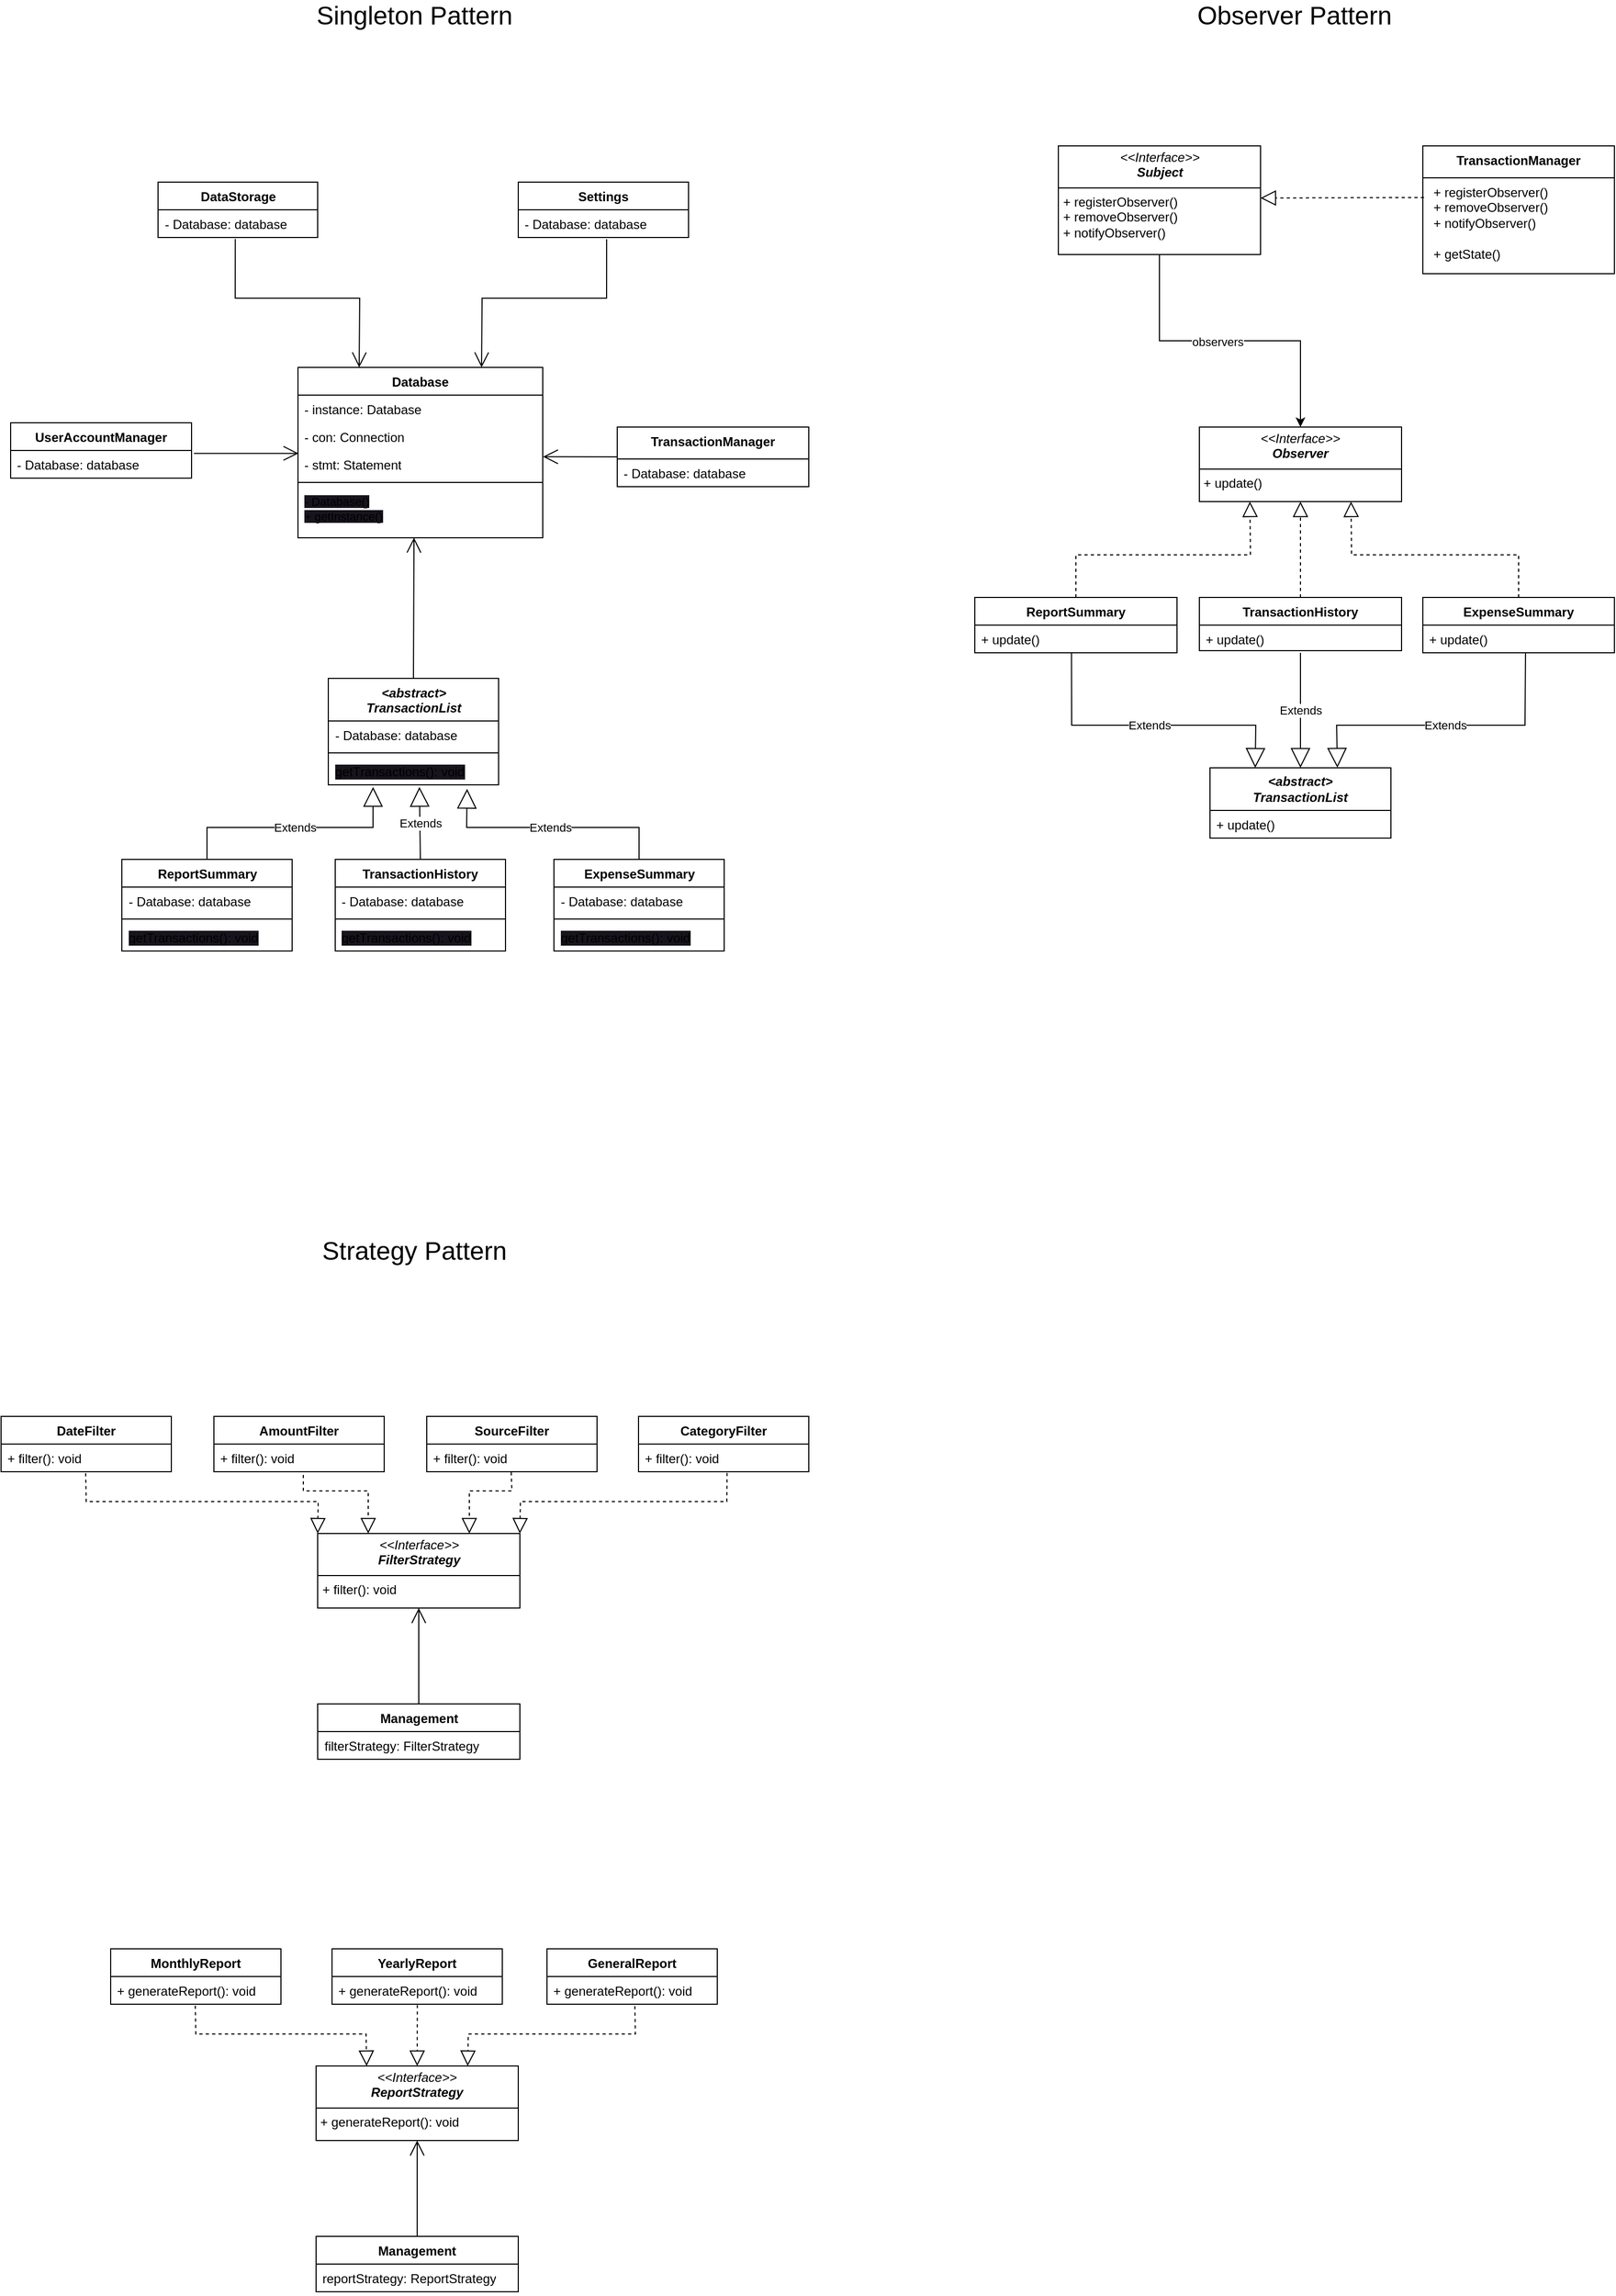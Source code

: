 <mxfile version="25.0.2">
  <diagram name="Seite-1" id="cXUFQEeaW59fj23Ln96j">
    <mxGraphModel dx="-2626" dy="2100" grid="1" gridSize="10" guides="1" tooltips="1" connect="1" arrows="1" fold="1" page="1" pageScale="1" pageWidth="827" pageHeight="1169" math="0" shadow="0">
      <root>
        <mxCell id="0" />
        <mxCell id="1" parent="0" />
        <mxCell id="AUVV40zPMTTCpE6o2sGs-95" value="&lt;font style=&quot;font-size: 24px;&quot;&gt;Singleton Pattern&lt;/font&gt;" style="text;html=1;align=center;verticalAlign=middle;whiteSpace=wrap;rounded=0;" parent="1" vertex="1">
          <mxGeometry x="4433" y="-1150" width="231" height="30" as="geometry" />
        </mxCell>
        <mxCell id="w5f9wXGznIVUlc2JoBGe-2" value="&lt;font style=&quot;font-size: 24px;&quot;&gt;Observer Pattern&lt;/font&gt;" style="text;html=1;align=center;verticalAlign=middle;whiteSpace=wrap;rounded=0;" parent="1" vertex="1">
          <mxGeometry x="5260" y="-1150" width="231" height="30" as="geometry" />
        </mxCell>
        <mxCell id="w5f9wXGznIVUlc2JoBGe-7" value="&lt;p style=&quot;margin:0px;margin-top:4px;text-align:center;&quot;&gt;&lt;i&gt;&amp;lt;&amp;lt;Interface&amp;gt;&amp;gt;&lt;br&gt;&lt;b&gt;Observer&lt;/b&gt;&lt;/i&gt;&lt;/p&gt;&lt;hr size=&quot;1&quot; style=&quot;border-style:solid;&quot;&gt;&lt;p style=&quot;margin:0px;margin-left:4px;&quot;&gt;+ update()&lt;/p&gt;" style="verticalAlign=top;align=left;overflow=fill;html=1;whiteSpace=wrap;" parent="1" vertex="1">
          <mxGeometry x="5286" y="-749" width="190" height="70" as="geometry" />
        </mxCell>
        <mxCell id="w5f9wXGznIVUlc2JoBGe-69" style="edgeStyle=orthogonalEdgeStyle;rounded=0;orthogonalLoop=1;jettySize=auto;html=1;exitX=0.5;exitY=1;exitDx=0;exitDy=0;entryX=0.5;entryY=0;entryDx=0;entryDy=0;" parent="1" source="w5f9wXGznIVUlc2JoBGe-47" target="w5f9wXGznIVUlc2JoBGe-7" edge="1">
          <mxGeometry relative="1" as="geometry" />
        </mxCell>
        <mxCell id="w5f9wXGznIVUlc2JoBGe-70" value="observers" style="edgeLabel;html=1;align=center;verticalAlign=middle;resizable=0;points=[];" parent="w5f9wXGznIVUlc2JoBGe-69" vertex="1" connectable="0">
          <mxGeometry x="-0.079" y="-1" relative="1" as="geometry">
            <mxPoint as="offset" />
          </mxGeometry>
        </mxCell>
        <mxCell id="w5f9wXGznIVUlc2JoBGe-47" value="&lt;p style=&quot;margin:0px;margin-top:4px;text-align:center;&quot;&gt;&lt;i&gt;&amp;lt;&amp;lt;Interface&amp;gt;&amp;gt;&lt;br&gt;&lt;b&gt;Subject&lt;/b&gt;&lt;/i&gt;&lt;/p&gt;&lt;hr size=&quot;1&quot; style=&quot;border-style:solid;&quot;&gt;&lt;p style=&quot;margin:0px;margin-left:4px;&quot;&gt;+ registerObserver()&lt;/p&gt;&lt;p style=&quot;margin:0px;margin-left:4px;&quot;&gt;+ removeObserver()&lt;br&gt;&lt;/p&gt;&lt;p style=&quot;margin:0px;margin-left:4px;&quot;&gt;+ notifyObserver()&lt;br&gt;&lt;/p&gt;" style="verticalAlign=top;align=left;overflow=fill;html=1;whiteSpace=wrap;" parent="1" vertex="1">
          <mxGeometry x="5153.5" y="-1013" width="190" height="102" as="geometry" />
        </mxCell>
        <mxCell id="w5f9wXGznIVUlc2JoBGe-63" value="" style="endArrow=block;dashed=1;endFill=0;endSize=12;html=1;rounded=0;exitX=0.006;exitY=0.205;exitDx=0;exitDy=0;entryX=1;entryY=0.48;entryDx=0;entryDy=0;entryPerimeter=0;exitPerimeter=0;" parent="1" source="Cl8pB7wFlJ_iIsilF900-65" target="w5f9wXGznIVUlc2JoBGe-47" edge="1">
          <mxGeometry width="160" relative="1" as="geometry">
            <mxPoint x="5475" y="-964" as="sourcePoint" />
            <mxPoint x="5603.5" y="-1131" as="targetPoint" />
          </mxGeometry>
        </mxCell>
        <mxCell id="Cl8pB7wFlJ_iIsilF900-1" value="Database" style="swimlane;fontStyle=1;align=center;verticalAlign=top;childLayout=stackLayout;horizontal=1;startSize=26;horizontalStack=0;resizeParent=1;resizeParentMax=0;resizeLast=0;collapsible=1;marginBottom=0;whiteSpace=wrap;html=1;" parent="1" vertex="1">
          <mxGeometry x="4439" y="-805" width="230" height="160" as="geometry" />
        </mxCell>
        <mxCell id="Cl8pB7wFlJ_iIsilF900-2" value="- instance: Database" style="text;strokeColor=none;fillColor=none;align=left;verticalAlign=top;spacingLeft=4;spacingRight=4;overflow=hidden;rotatable=0;points=[[0,0.5],[1,0.5]];portConstraint=eastwest;whiteSpace=wrap;html=1;" parent="Cl8pB7wFlJ_iIsilF900-1" vertex="1">
          <mxGeometry y="26" width="230" height="26" as="geometry" />
        </mxCell>
        <mxCell id="Cl8pB7wFlJ_iIsilF900-3" value="- con: Connection" style="text;strokeColor=none;fillColor=none;align=left;verticalAlign=top;spacingLeft=4;spacingRight=4;overflow=hidden;rotatable=0;points=[[0,0.5],[1,0.5]];portConstraint=eastwest;whiteSpace=wrap;html=1;" parent="Cl8pB7wFlJ_iIsilF900-1" vertex="1">
          <mxGeometry y="52" width="230" height="26" as="geometry" />
        </mxCell>
        <mxCell id="Cl8pB7wFlJ_iIsilF900-4" value="- stmt: Statement" style="text;strokeColor=none;fillColor=none;align=left;verticalAlign=top;spacingLeft=4;spacingRight=4;overflow=hidden;rotatable=0;points=[[0,0.5],[1,0.5]];portConstraint=eastwest;whiteSpace=wrap;html=1;" parent="Cl8pB7wFlJ_iIsilF900-1" vertex="1">
          <mxGeometry y="78" width="230" height="26" as="geometry" />
        </mxCell>
        <mxCell id="Cl8pB7wFlJ_iIsilF900-5" value="" style="line;strokeWidth=1;fillColor=none;align=left;verticalAlign=middle;spacingTop=-1;spacingLeft=3;spacingRight=3;rotatable=0;labelPosition=right;points=[];portConstraint=eastwest;strokeColor=inherit;" parent="Cl8pB7wFlJ_iIsilF900-1" vertex="1">
          <mxGeometry y="104" width="230" height="8" as="geometry" />
        </mxCell>
        <mxCell id="Cl8pB7wFlJ_iIsilF900-6" value="&lt;div&gt;&lt;span style=&quot;font-size: 11px; text-align: center; text-wrap: nowrap; background-color: rgb(24, 20, 29);&quot;&gt;- Database()&lt;/span&gt;&lt;/div&gt;&lt;div&gt;&lt;span style=&quot;font-size: 11px; text-align: center; text-wrap: nowrap; background-color: rgb(24, 20, 29);&quot;&gt;+ getInstance()&lt;/span&gt;&lt;/div&gt;" style="text;strokeColor=none;fillColor=none;align=left;verticalAlign=top;spacingLeft=4;spacingRight=4;overflow=hidden;rotatable=0;points=[[0,0.5],[1,0.5]];portConstraint=eastwest;whiteSpace=wrap;html=1;" parent="Cl8pB7wFlJ_iIsilF900-1" vertex="1">
          <mxGeometry y="112" width="230" height="48" as="geometry" />
        </mxCell>
        <mxCell id="Cl8pB7wFlJ_iIsilF900-7" value="UserAccountManager" style="swimlane;fontStyle=1;align=center;verticalAlign=top;childLayout=stackLayout;horizontal=1;startSize=26;horizontalStack=0;resizeParent=1;resizeParentMax=0;resizeLast=0;collapsible=1;marginBottom=0;whiteSpace=wrap;html=1;" parent="1" vertex="1">
          <mxGeometry x="4169" y="-753" width="170" height="52" as="geometry" />
        </mxCell>
        <mxCell id="Cl8pB7wFlJ_iIsilF900-43" value="- Database: database" style="text;strokeColor=none;fillColor=none;align=left;verticalAlign=top;spacingLeft=4;spacingRight=4;overflow=hidden;rotatable=0;points=[[0,0.5],[1,0.5]];portConstraint=eastwest;whiteSpace=wrap;html=1;" parent="Cl8pB7wFlJ_iIsilF900-7" vertex="1">
          <mxGeometry y="26" width="170" height="26" as="geometry" />
        </mxCell>
        <mxCell id="Cl8pB7wFlJ_iIsilF900-17" value="Settings" style="swimlane;fontStyle=1;align=center;verticalAlign=top;childLayout=stackLayout;horizontal=1;startSize=26;horizontalStack=0;resizeParent=1;resizeParentMax=0;resizeLast=0;collapsible=1;marginBottom=0;whiteSpace=wrap;html=1;" parent="1" vertex="1">
          <mxGeometry x="4646" y="-979" width="160" height="52" as="geometry" />
        </mxCell>
        <mxCell id="Cl8pB7wFlJ_iIsilF900-45" value="- Database: database" style="text;strokeColor=none;fillColor=none;align=left;verticalAlign=top;spacingLeft=4;spacingRight=4;overflow=hidden;rotatable=0;points=[[0,0.5],[1,0.5]];portConstraint=eastwest;whiteSpace=wrap;html=1;" parent="Cl8pB7wFlJ_iIsilF900-17" vertex="1">
          <mxGeometry y="26" width="160" height="26" as="geometry" />
        </mxCell>
        <mxCell id="Cl8pB7wFlJ_iIsilF900-22" value="DataStorage" style="swimlane;fontStyle=1;align=center;verticalAlign=top;childLayout=stackLayout;horizontal=1;startSize=26;horizontalStack=0;resizeParent=1;resizeParentMax=0;resizeLast=0;collapsible=1;marginBottom=0;whiteSpace=wrap;html=1;" parent="1" vertex="1">
          <mxGeometry x="4307.5" y="-979" width="150" height="52" as="geometry" />
        </mxCell>
        <mxCell id="Cl8pB7wFlJ_iIsilF900-44" value="- Database: database" style="text;strokeColor=none;fillColor=none;align=left;verticalAlign=top;spacingLeft=4;spacingRight=4;overflow=hidden;rotatable=0;points=[[0,0.5],[1,0.5]];portConstraint=eastwest;whiteSpace=wrap;html=1;" parent="Cl8pB7wFlJ_iIsilF900-22" vertex="1">
          <mxGeometry y="26" width="150" height="26" as="geometry" />
        </mxCell>
        <mxCell id="Cl8pB7wFlJ_iIsilF900-27" value="&lt;div&gt;&lt;span style=&quot;background-color: initial;&quot;&gt;TransactionManager&lt;/span&gt;&lt;br&gt;&lt;/div&gt;" style="swimlane;fontStyle=1;align=center;verticalAlign=top;childLayout=stackLayout;horizontal=1;startSize=30;horizontalStack=0;resizeParent=1;resizeParentMax=0;resizeLast=0;collapsible=1;marginBottom=0;whiteSpace=wrap;html=1;" parent="1" vertex="1">
          <mxGeometry x="4739" y="-749" width="180" height="56" as="geometry" />
        </mxCell>
        <mxCell id="Cl8pB7wFlJ_iIsilF900-42" value="- Database: database" style="text;strokeColor=none;fillColor=none;align=left;verticalAlign=top;spacingLeft=4;spacingRight=4;overflow=hidden;rotatable=0;points=[[0,0.5],[1,0.5]];portConstraint=eastwest;whiteSpace=wrap;html=1;" parent="Cl8pB7wFlJ_iIsilF900-27" vertex="1">
          <mxGeometry y="30" width="180" height="26" as="geometry" />
        </mxCell>
        <mxCell id="Cl8pB7wFlJ_iIsilF900-47" value="" style="endArrow=open;endFill=1;endSize=12;html=1;rounded=0;entryX=0.25;entryY=0;entryDx=0;entryDy=0;exitX=0.484;exitY=1.051;exitDx=0;exitDy=0;exitPerimeter=0;" parent="1" source="Cl8pB7wFlJ_iIsilF900-44" target="Cl8pB7wFlJ_iIsilF900-1" edge="1">
          <mxGeometry width="160" relative="1" as="geometry">
            <mxPoint x="4380" y="-920" as="sourcePoint" />
            <mxPoint x="4875" y="-715" as="targetPoint" />
            <Array as="points">
              <mxPoint x="4380" y="-870" />
              <mxPoint x="4497" y="-870" />
            </Array>
          </mxGeometry>
        </mxCell>
        <mxCell id="Cl8pB7wFlJ_iIsilF900-48" value="" style="endArrow=open;endFill=1;endSize=12;html=1;rounded=0;entryX=0.75;entryY=0;entryDx=0;entryDy=0;exitX=0.519;exitY=1.064;exitDx=0;exitDy=0;exitPerimeter=0;" parent="1" source="Cl8pB7wFlJ_iIsilF900-45" target="Cl8pB7wFlJ_iIsilF900-1" edge="1">
          <mxGeometry width="160" relative="1" as="geometry">
            <mxPoint x="4730" y="-910" as="sourcePoint" />
            <mxPoint x="4775" y="-815" as="targetPoint" />
            <Array as="points">
              <mxPoint x="4729" y="-870" />
              <mxPoint x="4612" y="-870" />
            </Array>
          </mxGeometry>
        </mxCell>
        <mxCell id="Cl8pB7wFlJ_iIsilF900-49" value="" style="endArrow=open;endFill=1;endSize=12;html=1;rounded=0;exitX=1.013;exitY=0.104;exitDx=0;exitDy=0;entryX=0.002;entryY=0.104;entryDx=0;entryDy=0;entryPerimeter=0;exitPerimeter=0;" parent="1" source="Cl8pB7wFlJ_iIsilF900-43" target="Cl8pB7wFlJ_iIsilF900-4" edge="1">
          <mxGeometry width="160" relative="1" as="geometry">
            <mxPoint x="4342.23" y="-687.33" as="sourcePoint" />
            <mxPoint x="4705" y="-615" as="targetPoint" />
          </mxGeometry>
        </mxCell>
        <mxCell id="Cl8pB7wFlJ_iIsilF900-50" value="" style="endArrow=open;endFill=1;endSize=12;html=1;rounded=0;exitX=0;exitY=0.5;exitDx=0;exitDy=0;entryX=1.001;entryY=0.226;entryDx=0;entryDy=0;entryPerimeter=0;" parent="1" source="Cl8pB7wFlJ_iIsilF900-27" target="Cl8pB7wFlJ_iIsilF900-4" edge="1">
          <mxGeometry width="160" relative="1" as="geometry">
            <mxPoint x="4745" y="-684.0" as="sourcePoint" />
            <mxPoint x="4685" y="-665" as="targetPoint" />
          </mxGeometry>
        </mxCell>
        <mxCell id="Cl8pB7wFlJ_iIsilF900-51" value="" style="endArrow=open;endFill=1;endSize=12;html=1;rounded=0;exitX=0.5;exitY=0;exitDx=0;exitDy=0;entryX=0.474;entryY=0.997;entryDx=0;entryDy=0;entryPerimeter=0;" parent="1" source="Cl8pB7wFlJ_iIsilF900-99" target="Cl8pB7wFlJ_iIsilF900-6" edge="1">
          <mxGeometry width="160" relative="1" as="geometry">
            <mxPoint x="4544" y="-393" as="sourcePoint" />
            <mxPoint x="4559" y="-493" as="targetPoint" />
          </mxGeometry>
        </mxCell>
        <mxCell id="Cl8pB7wFlJ_iIsilF900-52" value="&lt;div&gt;&lt;span style=&quot;background-color: initial;&quot;&gt;TransactionManager&lt;/span&gt;&lt;br&gt;&lt;/div&gt;" style="swimlane;fontStyle=1;align=center;verticalAlign=top;childLayout=stackLayout;horizontal=1;startSize=30;horizontalStack=0;resizeParent=1;resizeParentMax=0;resizeLast=0;collapsible=1;marginBottom=0;whiteSpace=wrap;html=1;" parent="1" vertex="1">
          <mxGeometry x="5496" y="-1013" width="180" height="120" as="geometry" />
        </mxCell>
        <mxCell id="Cl8pB7wFlJ_iIsilF900-65" value="&lt;p style=&quot;margin: 0px 0px 0px 4px;&quot;&gt;+ registerObserver()&lt;/p&gt;&lt;p style=&quot;margin: 0px 0px 0px 4px;&quot;&gt;+ removeObserver()&lt;br&gt;&lt;/p&gt;&lt;p style=&quot;margin: 0px 0px 0px 4px;&quot;&gt;+ notifyObserver()&lt;/p&gt;&lt;p style=&quot;margin: 0px 0px 0px 4px;&quot;&gt;&lt;br&gt;&lt;/p&gt;&lt;p style=&quot;margin: 0px 0px 0px 4px;&quot;&gt;+ getState()&lt;br&gt;&lt;/p&gt;" style="text;strokeColor=none;fillColor=none;align=left;verticalAlign=top;spacingLeft=4;spacingRight=4;overflow=hidden;rotatable=0;points=[[0,0.5],[1,0.5]];portConstraint=eastwest;whiteSpace=wrap;html=1;" parent="Cl8pB7wFlJ_iIsilF900-52" vertex="1">
          <mxGeometry y="30" width="180" height="90" as="geometry" />
        </mxCell>
        <mxCell id="Cl8pB7wFlJ_iIsilF900-79" value="ExpenseSummary" style="swimlane;fontStyle=1;align=center;verticalAlign=top;childLayout=stackLayout;horizontal=1;startSize=26;horizontalStack=0;resizeParent=1;resizeParentMax=0;resizeLast=0;collapsible=1;marginBottom=0;whiteSpace=wrap;html=1;" parent="1" vertex="1">
          <mxGeometry x="5496" y="-589" width="180" height="52" as="geometry" />
        </mxCell>
        <mxCell id="Cl8pB7wFlJ_iIsilF900-80" value="+ update()" style="text;strokeColor=none;fillColor=none;align=left;verticalAlign=top;spacingLeft=4;spacingRight=4;overflow=hidden;rotatable=0;points=[[0,0.5],[1,0.5]];portConstraint=eastwest;whiteSpace=wrap;html=1;" parent="Cl8pB7wFlJ_iIsilF900-79" vertex="1">
          <mxGeometry y="26" width="180" height="26" as="geometry" />
        </mxCell>
        <mxCell id="Cl8pB7wFlJ_iIsilF900-83" value="TransactionHistory" style="swimlane;fontStyle=1;align=center;verticalAlign=top;childLayout=stackLayout;horizontal=1;startSize=26;horizontalStack=0;resizeParent=1;resizeParentMax=0;resizeLast=0;collapsible=1;marginBottom=0;whiteSpace=wrap;html=1;" parent="1" vertex="1">
          <mxGeometry x="5286" y="-589" width="190" height="50" as="geometry" />
        </mxCell>
        <mxCell id="Cl8pB7wFlJ_iIsilF900-84" value="+ update()" style="text;strokeColor=none;fillColor=none;align=left;verticalAlign=top;spacingLeft=4;spacingRight=4;overflow=hidden;rotatable=0;points=[[0,0.5],[1,0.5]];portConstraint=eastwest;whiteSpace=wrap;html=1;" parent="Cl8pB7wFlJ_iIsilF900-83" vertex="1">
          <mxGeometry y="26" width="190" height="24" as="geometry" />
        </mxCell>
        <mxCell id="Cl8pB7wFlJ_iIsilF900-85" value="ReportSummary" style="swimlane;fontStyle=1;align=center;verticalAlign=top;childLayout=stackLayout;horizontal=1;startSize=26;horizontalStack=0;resizeParent=1;resizeParentMax=0;resizeLast=0;collapsible=1;marginBottom=0;whiteSpace=wrap;html=1;" parent="1" vertex="1">
          <mxGeometry x="5075" y="-589" width="190" height="52" as="geometry" />
        </mxCell>
        <mxCell id="Cl8pB7wFlJ_iIsilF900-86" value="+ update()" style="text;strokeColor=none;fillColor=none;align=left;verticalAlign=top;spacingLeft=4;spacingRight=4;overflow=hidden;rotatable=0;points=[[0,0.5],[1,0.5]];portConstraint=eastwest;whiteSpace=wrap;html=1;" parent="Cl8pB7wFlJ_iIsilF900-85" vertex="1">
          <mxGeometry y="26" width="190" height="26" as="geometry" />
        </mxCell>
        <mxCell id="Cl8pB7wFlJ_iIsilF900-90" value="" style="endArrow=block;dashed=1;endFill=0;endSize=12;html=1;rounded=0;exitX=0.5;exitY=0;exitDx=0;exitDy=0;entryX=0.25;entryY=1;entryDx=0;entryDy=0;" parent="1" source="Cl8pB7wFlJ_iIsilF900-85" target="w5f9wXGznIVUlc2JoBGe-7" edge="1">
          <mxGeometry width="160" relative="1" as="geometry">
            <mxPoint x="5385" y="-619" as="sourcePoint" />
            <mxPoint x="5545" y="-619" as="targetPoint" />
            <Array as="points">
              <mxPoint x="5170" y="-629" />
              <mxPoint x="5334" y="-629" />
            </Array>
          </mxGeometry>
        </mxCell>
        <mxCell id="Cl8pB7wFlJ_iIsilF900-91" value="" style="endArrow=block;dashed=1;endFill=0;endSize=12;html=1;rounded=0;exitX=0.5;exitY=0;exitDx=0;exitDy=0;entryX=0.5;entryY=1;entryDx=0;entryDy=0;" parent="1" source="Cl8pB7wFlJ_iIsilF900-83" target="w5f9wXGznIVUlc2JoBGe-7" edge="1">
          <mxGeometry width="160" relative="1" as="geometry">
            <mxPoint x="5385" y="-619" as="sourcePoint" />
            <mxPoint x="5545" y="-619" as="targetPoint" />
          </mxGeometry>
        </mxCell>
        <mxCell id="Cl8pB7wFlJ_iIsilF900-92" value="" style="endArrow=block;dashed=1;endFill=0;endSize=12;html=1;rounded=0;entryX=0.75;entryY=1;entryDx=0;entryDy=0;exitX=0.5;exitY=0;exitDx=0;exitDy=0;" parent="1" source="Cl8pB7wFlJ_iIsilF900-79" target="w5f9wXGznIVUlc2JoBGe-7" edge="1">
          <mxGeometry width="160" relative="1" as="geometry">
            <mxPoint x="5385" y="-619" as="sourcePoint" />
            <mxPoint x="5545" y="-619" as="targetPoint" />
            <Array as="points">
              <mxPoint x="5586" y="-629" />
              <mxPoint x="5429" y="-629" />
            </Array>
          </mxGeometry>
        </mxCell>
        <mxCell id="Cl8pB7wFlJ_iIsilF900-93" value="&lt;i&gt;&lt;b&gt;&amp;lt;abstract&amp;gt;&lt;/b&gt;&lt;/i&gt;&lt;div&gt;&lt;i&gt;&lt;b&gt;TransactionList&lt;/b&gt;&lt;/i&gt;&lt;/div&gt;" style="swimlane;fontStyle=0;childLayout=stackLayout;horizontal=1;startSize=40;fillColor=none;horizontalStack=0;resizeParent=1;resizeParentMax=0;resizeLast=0;collapsible=1;marginBottom=0;whiteSpace=wrap;html=1;" parent="1" vertex="1">
          <mxGeometry x="5296" y="-429" width="170" height="66" as="geometry" />
        </mxCell>
        <mxCell id="Cl8pB7wFlJ_iIsilF900-95" value="+ update()" style="text;strokeColor=none;fillColor=none;align=left;verticalAlign=top;spacingLeft=4;spacingRight=4;overflow=hidden;rotatable=0;points=[[0,0.5],[1,0.5]];portConstraint=eastwest;whiteSpace=wrap;html=1;" parent="Cl8pB7wFlJ_iIsilF900-93" vertex="1">
          <mxGeometry y="40" width="170" height="26" as="geometry" />
        </mxCell>
        <mxCell id="Cl8pB7wFlJ_iIsilF900-96" value="Extends" style="endArrow=block;endSize=16;endFill=0;html=1;rounded=0;exitX=0.478;exitY=1.013;exitDx=0;exitDy=0;exitPerimeter=0;entryX=0.25;entryY=0;entryDx=0;entryDy=0;" parent="1" source="Cl8pB7wFlJ_iIsilF900-86" target="Cl8pB7wFlJ_iIsilF900-93" edge="1">
          <mxGeometry width="160" relative="1" as="geometry">
            <mxPoint x="5385" y="-619" as="sourcePoint" />
            <mxPoint x="5545" y="-619" as="targetPoint" />
            <Array as="points">
              <mxPoint x="5166" y="-469" />
              <mxPoint x="5339" y="-469" />
            </Array>
          </mxGeometry>
        </mxCell>
        <mxCell id="Cl8pB7wFlJ_iIsilF900-97" value="Extends" style="endArrow=block;endSize=16;endFill=0;html=1;rounded=0;entryX=0.5;entryY=0;entryDx=0;entryDy=0;exitX=0.5;exitY=1.082;exitDx=0;exitDy=0;exitPerimeter=0;" parent="1" source="Cl8pB7wFlJ_iIsilF900-84" target="Cl8pB7wFlJ_iIsilF900-93" edge="1">
          <mxGeometry width="160" relative="1" as="geometry">
            <mxPoint x="5275" y="-579" as="sourcePoint" />
            <mxPoint x="5435" y="-579" as="targetPoint" />
          </mxGeometry>
        </mxCell>
        <mxCell id="Cl8pB7wFlJ_iIsilF900-98" value="Extends" style="endArrow=block;endSize=16;endFill=0;html=1;rounded=0;entryX=0.704;entryY=-0.002;entryDx=0;entryDy=0;exitX=0.536;exitY=1.011;exitDx=0;exitDy=0;exitPerimeter=0;entryPerimeter=0;" parent="1" source="Cl8pB7wFlJ_iIsilF900-80" target="Cl8pB7wFlJ_iIsilF900-93" edge="1">
          <mxGeometry width="160" relative="1" as="geometry">
            <mxPoint x="5235" y="-589" as="sourcePoint" />
            <mxPoint x="5395" y="-589" as="targetPoint" />
            <Array as="points">
              <mxPoint x="5592" y="-469" />
              <mxPoint x="5415" y="-469" />
            </Array>
          </mxGeometry>
        </mxCell>
        <mxCell id="Cl8pB7wFlJ_iIsilF900-99" value="&lt;i style=&quot;font-weight: 400;&quot;&gt;&lt;b&gt;&amp;lt;abstract&amp;gt;&lt;/b&gt;&lt;/i&gt;&lt;div style=&quot;font-weight: 400;&quot;&gt;&lt;i&gt;&lt;b&gt;TransactionList&lt;/b&gt;&lt;/i&gt;&lt;/div&gt;" style="swimlane;fontStyle=1;align=center;verticalAlign=top;childLayout=stackLayout;horizontal=1;startSize=40;horizontalStack=0;resizeParent=1;resizeParentMax=0;resizeLast=0;collapsible=1;marginBottom=0;whiteSpace=wrap;html=1;" parent="1" vertex="1">
          <mxGeometry x="4467.5" y="-513" width="160" height="100" as="geometry" />
        </mxCell>
        <mxCell id="Cl8pB7wFlJ_iIsilF900-100" value="- Database: database" style="text;strokeColor=none;fillColor=none;align=left;verticalAlign=top;spacingLeft=4;spacingRight=4;overflow=hidden;rotatable=0;points=[[0,0.5],[1,0.5]];portConstraint=eastwest;whiteSpace=wrap;html=1;" parent="Cl8pB7wFlJ_iIsilF900-99" vertex="1">
          <mxGeometry y="40" width="160" height="26" as="geometry" />
        </mxCell>
        <mxCell id="Cl8pB7wFlJ_iIsilF900-101" value="" style="line;strokeWidth=1;fillColor=none;align=left;verticalAlign=middle;spacingTop=-1;spacingLeft=3;spacingRight=3;rotatable=0;labelPosition=right;points=[];portConstraint=eastwest;strokeColor=inherit;" parent="Cl8pB7wFlJ_iIsilF900-99" vertex="1">
          <mxGeometry y="66" width="160" height="8" as="geometry" />
        </mxCell>
        <mxCell id="Cl8pB7wFlJ_iIsilF900-102" value="&lt;span style=&quot;text-align: center; text-wrap: nowrap; background-color: rgb(24, 20, 29);&quot;&gt;&lt;font style=&quot;font-size: 12px;&quot;&gt;getTransactions(): void&lt;/font&gt;&lt;/span&gt;" style="text;strokeColor=none;fillColor=none;align=left;verticalAlign=top;spacingLeft=4;spacingRight=4;overflow=hidden;rotatable=0;points=[[0,0.5],[1,0.5]];portConstraint=eastwest;whiteSpace=wrap;html=1;" parent="Cl8pB7wFlJ_iIsilF900-99" vertex="1">
          <mxGeometry y="74" width="160" height="26" as="geometry" />
        </mxCell>
        <mxCell id="Cl8pB7wFlJ_iIsilF900-104" value="&lt;font style=&quot;font-size: 24px;&quot;&gt;Strategy Pattern&lt;/font&gt;" style="text;html=1;align=center;verticalAlign=middle;whiteSpace=wrap;rounded=0;" parent="1" vertex="1">
          <mxGeometry x="4433" y="10" width="231" height="30" as="geometry" />
        </mxCell>
        <mxCell id="Cl8pB7wFlJ_iIsilF900-111" value="ExpenseSummary" style="swimlane;fontStyle=1;align=center;verticalAlign=top;childLayout=stackLayout;horizontal=1;startSize=26;horizontalStack=0;resizeParent=1;resizeParentMax=0;resizeLast=0;collapsible=1;marginBottom=0;whiteSpace=wrap;html=1;" parent="1" vertex="1">
          <mxGeometry x="4679.5" y="-343" width="160" height="86" as="geometry" />
        </mxCell>
        <mxCell id="Cl8pB7wFlJ_iIsilF900-112" value="- Database: database" style="text;strokeColor=none;fillColor=none;align=left;verticalAlign=top;spacingLeft=4;spacingRight=4;overflow=hidden;rotatable=0;points=[[0,0.5],[1,0.5]];portConstraint=eastwest;whiteSpace=wrap;html=1;" parent="Cl8pB7wFlJ_iIsilF900-111" vertex="1">
          <mxGeometry y="26" width="160" height="26" as="geometry" />
        </mxCell>
        <mxCell id="Cl8pB7wFlJ_iIsilF900-113" value="" style="line;strokeWidth=1;fillColor=none;align=left;verticalAlign=middle;spacingTop=-1;spacingLeft=3;spacingRight=3;rotatable=0;labelPosition=right;points=[];portConstraint=eastwest;strokeColor=inherit;" parent="Cl8pB7wFlJ_iIsilF900-111" vertex="1">
          <mxGeometry y="52" width="160" height="8" as="geometry" />
        </mxCell>
        <mxCell id="Cl8pB7wFlJ_iIsilF900-114" value="&lt;span style=&quot;text-align: center; text-wrap: nowrap; background-color: rgb(24, 20, 29);&quot;&gt;getTransactions(): void&lt;/span&gt;" style="text;strokeColor=none;fillColor=none;align=left;verticalAlign=top;spacingLeft=4;spacingRight=4;overflow=hidden;rotatable=0;points=[[0,0.5],[1,0.5]];portConstraint=eastwest;whiteSpace=wrap;html=1;" parent="Cl8pB7wFlJ_iIsilF900-111" vertex="1">
          <mxGeometry y="60" width="160" height="26" as="geometry" />
        </mxCell>
        <mxCell id="Cl8pB7wFlJ_iIsilF900-115" value="TransactionHistory" style="swimlane;fontStyle=1;align=center;verticalAlign=top;childLayout=stackLayout;horizontal=1;startSize=26;horizontalStack=0;resizeParent=1;resizeParentMax=0;resizeLast=0;collapsible=1;marginBottom=0;whiteSpace=wrap;html=1;" parent="1" vertex="1">
          <mxGeometry x="4474" y="-343" width="160" height="86" as="geometry" />
        </mxCell>
        <mxCell id="Cl8pB7wFlJ_iIsilF900-116" value="- Database: database" style="text;strokeColor=none;fillColor=none;align=left;verticalAlign=top;spacingLeft=4;spacingRight=4;overflow=hidden;rotatable=0;points=[[0,0.5],[1,0.5]];portConstraint=eastwest;whiteSpace=wrap;html=1;" parent="Cl8pB7wFlJ_iIsilF900-115" vertex="1">
          <mxGeometry y="26" width="160" height="26" as="geometry" />
        </mxCell>
        <mxCell id="Cl8pB7wFlJ_iIsilF900-117" value="" style="line;strokeWidth=1;fillColor=none;align=left;verticalAlign=middle;spacingTop=-1;spacingLeft=3;spacingRight=3;rotatable=0;labelPosition=right;points=[];portConstraint=eastwest;strokeColor=inherit;" parent="Cl8pB7wFlJ_iIsilF900-115" vertex="1">
          <mxGeometry y="52" width="160" height="8" as="geometry" />
        </mxCell>
        <mxCell id="Cl8pB7wFlJ_iIsilF900-118" value="&lt;span style=&quot;text-align: center; text-wrap: nowrap; background-color: rgb(24, 20, 29);&quot;&gt;getTransactions(): void&lt;/span&gt;" style="text;strokeColor=none;fillColor=none;align=left;verticalAlign=top;spacingLeft=4;spacingRight=4;overflow=hidden;rotatable=0;points=[[0,0.5],[1,0.5]];portConstraint=eastwest;whiteSpace=wrap;html=1;" parent="Cl8pB7wFlJ_iIsilF900-115" vertex="1">
          <mxGeometry y="60" width="160" height="26" as="geometry" />
        </mxCell>
        <mxCell id="Cl8pB7wFlJ_iIsilF900-119" value="ReportSummary" style="swimlane;fontStyle=1;align=center;verticalAlign=top;childLayout=stackLayout;horizontal=1;startSize=26;horizontalStack=0;resizeParent=1;resizeParentMax=0;resizeLast=0;collapsible=1;marginBottom=0;whiteSpace=wrap;html=1;" parent="1" vertex="1">
          <mxGeometry x="4273.5" y="-343" width="160" height="86" as="geometry" />
        </mxCell>
        <mxCell id="Cl8pB7wFlJ_iIsilF900-120" value="- Database: database" style="text;strokeColor=none;fillColor=none;align=left;verticalAlign=top;spacingLeft=4;spacingRight=4;overflow=hidden;rotatable=0;points=[[0,0.5],[1,0.5]];portConstraint=eastwest;whiteSpace=wrap;html=1;" parent="Cl8pB7wFlJ_iIsilF900-119" vertex="1">
          <mxGeometry y="26" width="160" height="26" as="geometry" />
        </mxCell>
        <mxCell id="Cl8pB7wFlJ_iIsilF900-121" value="" style="line;strokeWidth=1;fillColor=none;align=left;verticalAlign=middle;spacingTop=-1;spacingLeft=3;spacingRight=3;rotatable=0;labelPosition=right;points=[];portConstraint=eastwest;strokeColor=inherit;" parent="Cl8pB7wFlJ_iIsilF900-119" vertex="1">
          <mxGeometry y="52" width="160" height="8" as="geometry" />
        </mxCell>
        <mxCell id="Cl8pB7wFlJ_iIsilF900-122" value="&lt;span style=&quot;text-align: center; text-wrap: nowrap; background-color: rgb(24, 20, 29);&quot;&gt;getTransactions(): void&lt;/span&gt;" style="text;strokeColor=none;fillColor=none;align=left;verticalAlign=top;spacingLeft=4;spacingRight=4;overflow=hidden;rotatable=0;points=[[0,0.5],[1,0.5]];portConstraint=eastwest;whiteSpace=wrap;html=1;" parent="Cl8pB7wFlJ_iIsilF900-119" vertex="1">
          <mxGeometry y="60" width="160" height="26" as="geometry" />
        </mxCell>
        <mxCell id="Cl8pB7wFlJ_iIsilF900-123" value="Extends" style="endArrow=block;endSize=16;endFill=0;html=1;rounded=0;exitX=0.5;exitY=0;exitDx=0;exitDy=0;entryX=0.815;entryY=1.145;entryDx=0;entryDy=0;entryPerimeter=0;" parent="1" source="Cl8pB7wFlJ_iIsilF900-111" target="Cl8pB7wFlJ_iIsilF900-102" edge="1">
          <mxGeometry width="160" relative="1" as="geometry">
            <mxPoint x="4520.5" y="-433" as="sourcePoint" />
            <mxPoint x="4680.5" y="-433" as="targetPoint" />
            <Array as="points">
              <mxPoint x="4759.5" y="-373" />
              <mxPoint x="4597.5" y="-373" />
            </Array>
          </mxGeometry>
        </mxCell>
        <mxCell id="Cl8pB7wFlJ_iIsilF900-127" value="Extends" style="endArrow=block;endSize=16;endFill=0;html=1;rounded=0;exitX=0.5;exitY=0;exitDx=0;exitDy=0;entryX=0.535;entryY=1.078;entryDx=0;entryDy=0;entryPerimeter=0;" parent="1" source="Cl8pB7wFlJ_iIsilF900-115" target="Cl8pB7wFlJ_iIsilF900-102" edge="1">
          <mxGeometry width="160" relative="1" as="geometry">
            <mxPoint x="4710.5" y="-553" as="sourcePoint" />
            <mxPoint x="4870.5" y="-553" as="targetPoint" />
          </mxGeometry>
        </mxCell>
        <mxCell id="Cl8pB7wFlJ_iIsilF900-128" value="Extends" style="endArrow=block;endSize=16;endFill=0;html=1;rounded=0;exitX=0.5;exitY=0;exitDx=0;exitDy=0;entryX=0.263;entryY=1.076;entryDx=0;entryDy=0;entryPerimeter=0;" parent="1" source="Cl8pB7wFlJ_iIsilF900-119" target="Cl8pB7wFlJ_iIsilF900-102" edge="1">
          <mxGeometry width="160" relative="1" as="geometry">
            <mxPoint x="4710.5" y="-503" as="sourcePoint" />
            <mxPoint x="4500.5" y="-393" as="targetPoint" />
            <Array as="points">
              <mxPoint x="4353.5" y="-373" />
              <mxPoint x="4509.5" y="-373" />
            </Array>
          </mxGeometry>
        </mxCell>
        <mxCell id="Cl8pB7wFlJ_iIsilF900-129" value="&lt;p style=&quot;margin:0px;margin-top:4px;text-align:center;&quot;&gt;&lt;i&gt;&amp;lt;&amp;lt;Interface&amp;gt;&amp;gt;&lt;br&gt;&lt;b&gt;FilterStrategy&lt;/b&gt;&lt;/i&gt;&lt;/p&gt;&lt;hr size=&quot;1&quot; style=&quot;border-style:solid;&quot;&gt;&lt;p style=&quot;margin:0px;margin-left:4px;&quot;&gt;+ filter(): void&lt;/p&gt;" style="verticalAlign=top;align=left;overflow=fill;html=1;whiteSpace=wrap;" parent="1" vertex="1">
          <mxGeometry x="4457.5" y="290" width="190" height="70" as="geometry" />
        </mxCell>
        <mxCell id="Cl8pB7wFlJ_iIsilF900-130" value="DateFilter" style="swimlane;fontStyle=1;align=center;verticalAlign=top;childLayout=stackLayout;horizontal=1;startSize=26;horizontalStack=0;resizeParent=1;resizeParentMax=0;resizeLast=0;collapsible=1;marginBottom=0;whiteSpace=wrap;html=1;" parent="1" vertex="1">
          <mxGeometry x="4160" y="180" width="160" height="52" as="geometry" />
        </mxCell>
        <mxCell id="Cl8pB7wFlJ_iIsilF900-131" value="+ filter(): void" style="text;strokeColor=none;fillColor=none;align=left;verticalAlign=top;spacingLeft=4;spacingRight=4;overflow=hidden;rotatable=0;points=[[0,0.5],[1,0.5]];portConstraint=eastwest;whiteSpace=wrap;html=1;" parent="Cl8pB7wFlJ_iIsilF900-130" vertex="1">
          <mxGeometry y="26" width="160" height="26" as="geometry" />
        </mxCell>
        <mxCell id="Cl8pB7wFlJ_iIsilF900-134" value="CategoryFilter" style="swimlane;fontStyle=1;align=center;verticalAlign=top;childLayout=stackLayout;horizontal=1;startSize=26;horizontalStack=0;resizeParent=1;resizeParentMax=0;resizeLast=0;collapsible=1;marginBottom=0;whiteSpace=wrap;html=1;" parent="1" vertex="1">
          <mxGeometry x="4759" y="180" width="160" height="52" as="geometry" />
        </mxCell>
        <mxCell id="Cl8pB7wFlJ_iIsilF900-135" value="+ filter(): void" style="text;strokeColor=none;fillColor=none;align=left;verticalAlign=top;spacingLeft=4;spacingRight=4;overflow=hidden;rotatable=0;points=[[0,0.5],[1,0.5]];portConstraint=eastwest;whiteSpace=wrap;html=1;" parent="Cl8pB7wFlJ_iIsilF900-134" vertex="1">
          <mxGeometry y="26" width="160" height="26" as="geometry" />
        </mxCell>
        <mxCell id="Cl8pB7wFlJ_iIsilF900-136" value="" style="endArrow=block;dashed=1;endFill=0;endSize=12;html=1;rounded=0;exitX=0.52;exitY=1.044;exitDx=0;exitDy=0;exitPerimeter=0;entryX=1;entryY=0;entryDx=0;entryDy=0;" parent="1" source="Cl8pB7wFlJ_iIsilF900-135" target="Cl8pB7wFlJ_iIsilF900-129" edge="1">
          <mxGeometry width="160" relative="1" as="geometry">
            <mxPoint x="4774.5" y="250" as="sourcePoint" />
            <mxPoint x="4934.5" y="250" as="targetPoint" />
            <Array as="points">
              <mxPoint x="4842" y="260" />
              <mxPoint x="4648" y="260" />
            </Array>
          </mxGeometry>
        </mxCell>
        <mxCell id="Cl8pB7wFlJ_iIsilF900-137" value="" style="endArrow=block;dashed=1;endFill=0;endSize=12;html=1;rounded=0;exitX=0.497;exitY=1.051;exitDx=0;exitDy=0;exitPerimeter=0;entryX=0;entryY=0;entryDx=0;entryDy=0;" parent="1" source="Cl8pB7wFlJ_iIsilF900-131" target="Cl8pB7wFlJ_iIsilF900-129" edge="1">
          <mxGeometry width="160" relative="1" as="geometry">
            <mxPoint x="4774.5" y="250" as="sourcePoint" />
            <mxPoint x="4934.5" y="250" as="targetPoint" />
            <Array as="points">
              <mxPoint x="4240" y="260" />
              <mxPoint x="4458" y="260" />
            </Array>
          </mxGeometry>
        </mxCell>
        <mxCell id="Cl8pB7wFlJ_iIsilF900-138" value="AmountFilter" style="swimlane;fontStyle=1;align=center;verticalAlign=top;childLayout=stackLayout;horizontal=1;startSize=26;horizontalStack=0;resizeParent=1;resizeParentMax=0;resizeLast=0;collapsible=1;marginBottom=0;whiteSpace=wrap;html=1;" parent="1" vertex="1">
          <mxGeometry x="4360" y="180" width="160" height="52" as="geometry" />
        </mxCell>
        <mxCell id="Cl8pB7wFlJ_iIsilF900-139" value="+ filter(): void" style="text;strokeColor=none;fillColor=none;align=left;verticalAlign=top;spacingLeft=4;spacingRight=4;overflow=hidden;rotatable=0;points=[[0,0.5],[1,0.5]];portConstraint=eastwest;whiteSpace=wrap;html=1;" parent="Cl8pB7wFlJ_iIsilF900-138" vertex="1">
          <mxGeometry y="26" width="160" height="26" as="geometry" />
        </mxCell>
        <mxCell id="Cl8pB7wFlJ_iIsilF900-141" value="&lt;p style=&quot;margin:0px;margin-top:4px;text-align:center;&quot;&gt;&lt;i&gt;&amp;lt;&amp;lt;Interface&amp;gt;&amp;gt;&lt;br&gt;&lt;b&gt;ReportStrategy&lt;/b&gt;&lt;/i&gt;&lt;/p&gt;&lt;hr size=&quot;1&quot; style=&quot;border-style:solid;&quot;&gt;&lt;p style=&quot;margin:0px;margin-left:4px;&quot;&gt;+ generateReport(): void&lt;/p&gt;" style="verticalAlign=top;align=left;overflow=fill;html=1;whiteSpace=wrap;" parent="1" vertex="1">
          <mxGeometry x="4456" y="790" width="190" height="70" as="geometry" />
        </mxCell>
        <mxCell id="Cl8pB7wFlJ_iIsilF900-142" value="MonthlyReport" style="swimlane;fontStyle=1;align=center;verticalAlign=top;childLayout=stackLayout;horizontal=1;startSize=26;horizontalStack=0;resizeParent=1;resizeParentMax=0;resizeLast=0;collapsible=1;marginBottom=0;whiteSpace=wrap;html=1;" parent="1" vertex="1">
          <mxGeometry x="4263" y="680" width="160" height="52" as="geometry" />
        </mxCell>
        <mxCell id="Cl8pB7wFlJ_iIsilF900-143" value="+ generateReport(): void" style="text;strokeColor=none;fillColor=none;align=left;verticalAlign=top;spacingLeft=4;spacingRight=4;overflow=hidden;rotatable=0;points=[[0,0.5],[1,0.5]];portConstraint=eastwest;whiteSpace=wrap;html=1;" parent="Cl8pB7wFlJ_iIsilF900-142" vertex="1">
          <mxGeometry y="26" width="160" height="26" as="geometry" />
        </mxCell>
        <mxCell id="Cl8pB7wFlJ_iIsilF900-144" value="GeneralReport" style="swimlane;fontStyle=1;align=center;verticalAlign=top;childLayout=stackLayout;horizontal=1;startSize=26;horizontalStack=0;resizeParent=1;resizeParentMax=0;resizeLast=0;collapsible=1;marginBottom=0;whiteSpace=wrap;html=1;" parent="1" vertex="1">
          <mxGeometry x="4673" y="680" width="160" height="52" as="geometry" />
        </mxCell>
        <mxCell id="Cl8pB7wFlJ_iIsilF900-145" value="+ generateReport(): void" style="text;strokeColor=none;fillColor=none;align=left;verticalAlign=top;spacingLeft=4;spacingRight=4;overflow=hidden;rotatable=0;points=[[0,0.5],[1,0.5]];portConstraint=eastwest;whiteSpace=wrap;html=1;" parent="Cl8pB7wFlJ_iIsilF900-144" vertex="1">
          <mxGeometry y="26" width="160" height="26" as="geometry" />
        </mxCell>
        <mxCell id="Cl8pB7wFlJ_iIsilF900-146" value="" style="endArrow=block;dashed=1;endFill=0;endSize=12;html=1;rounded=0;exitX=0.516;exitY=1.07;exitDx=0;exitDy=0;exitPerimeter=0;entryX=0.75;entryY=0;entryDx=0;entryDy=0;" parent="1" source="Cl8pB7wFlJ_iIsilF900-145" target="Cl8pB7wFlJ_iIsilF900-141" edge="1">
          <mxGeometry width="160" relative="1" as="geometry">
            <mxPoint x="4773" y="750" as="sourcePoint" />
            <mxPoint x="4933" y="750" as="targetPoint" />
            <Array as="points">
              <mxPoint x="4756" y="760" />
              <mxPoint x="4599" y="760" />
            </Array>
          </mxGeometry>
        </mxCell>
        <mxCell id="Cl8pB7wFlJ_iIsilF900-147" value="" style="endArrow=block;dashed=1;endFill=0;endSize=12;html=1;rounded=0;exitX=0.497;exitY=1.051;exitDx=0;exitDy=0;exitPerimeter=0;entryX=0.25;entryY=0;entryDx=0;entryDy=0;" parent="1" source="Cl8pB7wFlJ_iIsilF900-143" target="Cl8pB7wFlJ_iIsilF900-141" edge="1">
          <mxGeometry width="160" relative="1" as="geometry">
            <mxPoint x="4773" y="750" as="sourcePoint" />
            <mxPoint x="4933" y="750" as="targetPoint" />
            <Array as="points">
              <mxPoint x="4343" y="760" />
              <mxPoint x="4503" y="760" />
            </Array>
          </mxGeometry>
        </mxCell>
        <mxCell id="Cl8pB7wFlJ_iIsilF900-148" value="YearlyReport" style="swimlane;fontStyle=1;align=center;verticalAlign=top;childLayout=stackLayout;horizontal=1;startSize=26;horizontalStack=0;resizeParent=1;resizeParentMax=0;resizeLast=0;collapsible=1;marginBottom=0;whiteSpace=wrap;html=1;" parent="1" vertex="1">
          <mxGeometry x="4471" y="680" width="160" height="52" as="geometry" />
        </mxCell>
        <mxCell id="Cl8pB7wFlJ_iIsilF900-149" value="+ generateReport(): void" style="text;strokeColor=none;fillColor=none;align=left;verticalAlign=top;spacingLeft=4;spacingRight=4;overflow=hidden;rotatable=0;points=[[0,0.5],[1,0.5]];portConstraint=eastwest;whiteSpace=wrap;html=1;" parent="Cl8pB7wFlJ_iIsilF900-148" vertex="1">
          <mxGeometry y="26" width="160" height="26" as="geometry" />
        </mxCell>
        <mxCell id="Cl8pB7wFlJ_iIsilF900-150" value="" style="endArrow=block;dashed=1;endFill=0;endSize=12;html=1;rounded=0;exitX=0.501;exitY=1.03;exitDx=0;exitDy=0;exitPerimeter=0;entryX=0.5;entryY=0;entryDx=0;entryDy=0;" parent="1" source="Cl8pB7wFlJ_iIsilF900-149" target="Cl8pB7wFlJ_iIsilF900-141" edge="1">
          <mxGeometry width="160" relative="1" as="geometry">
            <mxPoint x="4473" y="780" as="sourcePoint" />
            <mxPoint x="4633" y="780" as="targetPoint" />
          </mxGeometry>
        </mxCell>
        <mxCell id="Cl8pB7wFlJ_iIsilF900-151" value="Management" style="swimlane;fontStyle=1;align=center;verticalAlign=top;childLayout=stackLayout;horizontal=1;startSize=26;horizontalStack=0;resizeParent=1;resizeParentMax=0;resizeLast=0;collapsible=1;marginBottom=0;whiteSpace=wrap;html=1;" parent="1" vertex="1">
          <mxGeometry x="4456" y="950" width="190" height="52" as="geometry" />
        </mxCell>
        <mxCell id="Cl8pB7wFlJ_iIsilF900-152" value="reportStrategy: ReportStrategy" style="text;strokeColor=none;fillColor=none;align=left;verticalAlign=top;spacingLeft=4;spacingRight=4;overflow=hidden;rotatable=0;points=[[0,0.5],[1,0.5]];portConstraint=eastwest;whiteSpace=wrap;html=1;" parent="Cl8pB7wFlJ_iIsilF900-151" vertex="1">
          <mxGeometry y="26" width="190" height="26" as="geometry" />
        </mxCell>
        <mxCell id="Cl8pB7wFlJ_iIsilF900-168" value="" style="endArrow=open;endFill=1;endSize=12;html=1;rounded=0;exitX=0.5;exitY=0;exitDx=0;exitDy=0;entryX=0.5;entryY=1;entryDx=0;entryDy=0;" parent="1" source="Cl8pB7wFlJ_iIsilF900-151" target="Cl8pB7wFlJ_iIsilF900-141" edge="1">
          <mxGeometry width="160" relative="1" as="geometry">
            <mxPoint x="4610.5" y="830" as="sourcePoint" />
            <mxPoint x="4770.5" y="830" as="targetPoint" />
          </mxGeometry>
        </mxCell>
        <mxCell id="Cl8pB7wFlJ_iIsilF900-169" value="Management" style="swimlane;fontStyle=1;align=center;verticalAlign=top;childLayout=stackLayout;horizontal=1;startSize=26;horizontalStack=0;resizeParent=1;resizeParentMax=0;resizeLast=0;collapsible=1;marginBottom=0;whiteSpace=wrap;html=1;" parent="1" vertex="1">
          <mxGeometry x="4457.5" y="450" width="190" height="52" as="geometry" />
        </mxCell>
        <mxCell id="Cl8pB7wFlJ_iIsilF900-170" value="filterStrategy: FilterStrategy" style="text;strokeColor=none;fillColor=none;align=left;verticalAlign=top;spacingLeft=4;spacingRight=4;overflow=hidden;rotatable=0;points=[[0,0.5],[1,0.5]];portConstraint=eastwest;whiteSpace=wrap;html=1;" parent="Cl8pB7wFlJ_iIsilF900-169" vertex="1">
          <mxGeometry y="26" width="190" height="26" as="geometry" />
        </mxCell>
        <mxCell id="Cl8pB7wFlJ_iIsilF900-173" value="" style="endArrow=open;endFill=1;endSize=12;html=1;rounded=0;entryX=0.5;entryY=1;entryDx=0;entryDy=0;exitX=0.5;exitY=0;exitDx=0;exitDy=0;" parent="1" source="Cl8pB7wFlJ_iIsilF900-169" target="Cl8pB7wFlJ_iIsilF900-129" edge="1">
          <mxGeometry width="160" relative="1" as="geometry">
            <mxPoint x="4620.5" y="610" as="sourcePoint" />
            <mxPoint x="4780.5" y="610" as="targetPoint" />
          </mxGeometry>
        </mxCell>
        <mxCell id="XSJKS3GygbRrFLnTFY_B-1" value="SourceFilter" style="swimlane;fontStyle=1;align=center;verticalAlign=top;childLayout=stackLayout;horizontal=1;startSize=26;horizontalStack=0;resizeParent=1;resizeParentMax=0;resizeLast=0;collapsible=1;marginBottom=0;whiteSpace=wrap;html=1;" parent="1" vertex="1">
          <mxGeometry x="4560" y="180" width="160" height="52" as="geometry" />
        </mxCell>
        <mxCell id="XSJKS3GygbRrFLnTFY_B-2" value="+ filter(): void" style="text;strokeColor=none;fillColor=none;align=left;verticalAlign=top;spacingLeft=4;spacingRight=4;overflow=hidden;rotatable=0;points=[[0,0.5],[1,0.5]];portConstraint=eastwest;whiteSpace=wrap;html=1;" parent="XSJKS3GygbRrFLnTFY_B-1" vertex="1">
          <mxGeometry y="26" width="160" height="26" as="geometry" />
        </mxCell>
        <mxCell id="XSJKS3GygbRrFLnTFY_B-3" value="" style="endArrow=block;dashed=1;endFill=0;endSize=12;html=1;rounded=0;exitX=0.525;exitY=1.115;exitDx=0;exitDy=0;exitPerimeter=0;entryX=0.25;entryY=0;entryDx=0;entryDy=0;" parent="1" source="Cl8pB7wFlJ_iIsilF900-139" target="Cl8pB7wFlJ_iIsilF900-129" edge="1">
          <mxGeometry width="160" relative="1" as="geometry">
            <mxPoint x="4470" y="380" as="sourcePoint" />
            <mxPoint x="4630" y="380" as="targetPoint" />
            <Array as="points">
              <mxPoint x="4444" y="250" />
              <mxPoint x="4505" y="250" />
            </Array>
          </mxGeometry>
        </mxCell>
        <mxCell id="XSJKS3GygbRrFLnTFY_B-4" value="" style="endArrow=block;dashed=1;endFill=0;endSize=12;html=1;rounded=0;exitX=0.496;exitY=1.017;exitDx=0;exitDy=0;exitPerimeter=0;entryX=0.75;entryY=0;entryDx=0;entryDy=0;" parent="1" source="XSJKS3GygbRrFLnTFY_B-2" target="Cl8pB7wFlJ_iIsilF900-129" edge="1">
          <mxGeometry width="160" relative="1" as="geometry">
            <mxPoint x="4470" y="380" as="sourcePoint" />
            <mxPoint x="4630" y="380" as="targetPoint" />
            <Array as="points">
              <mxPoint x="4640" y="250" />
              <mxPoint x="4600" y="250" />
            </Array>
          </mxGeometry>
        </mxCell>
      </root>
    </mxGraphModel>
  </diagram>
</mxfile>
